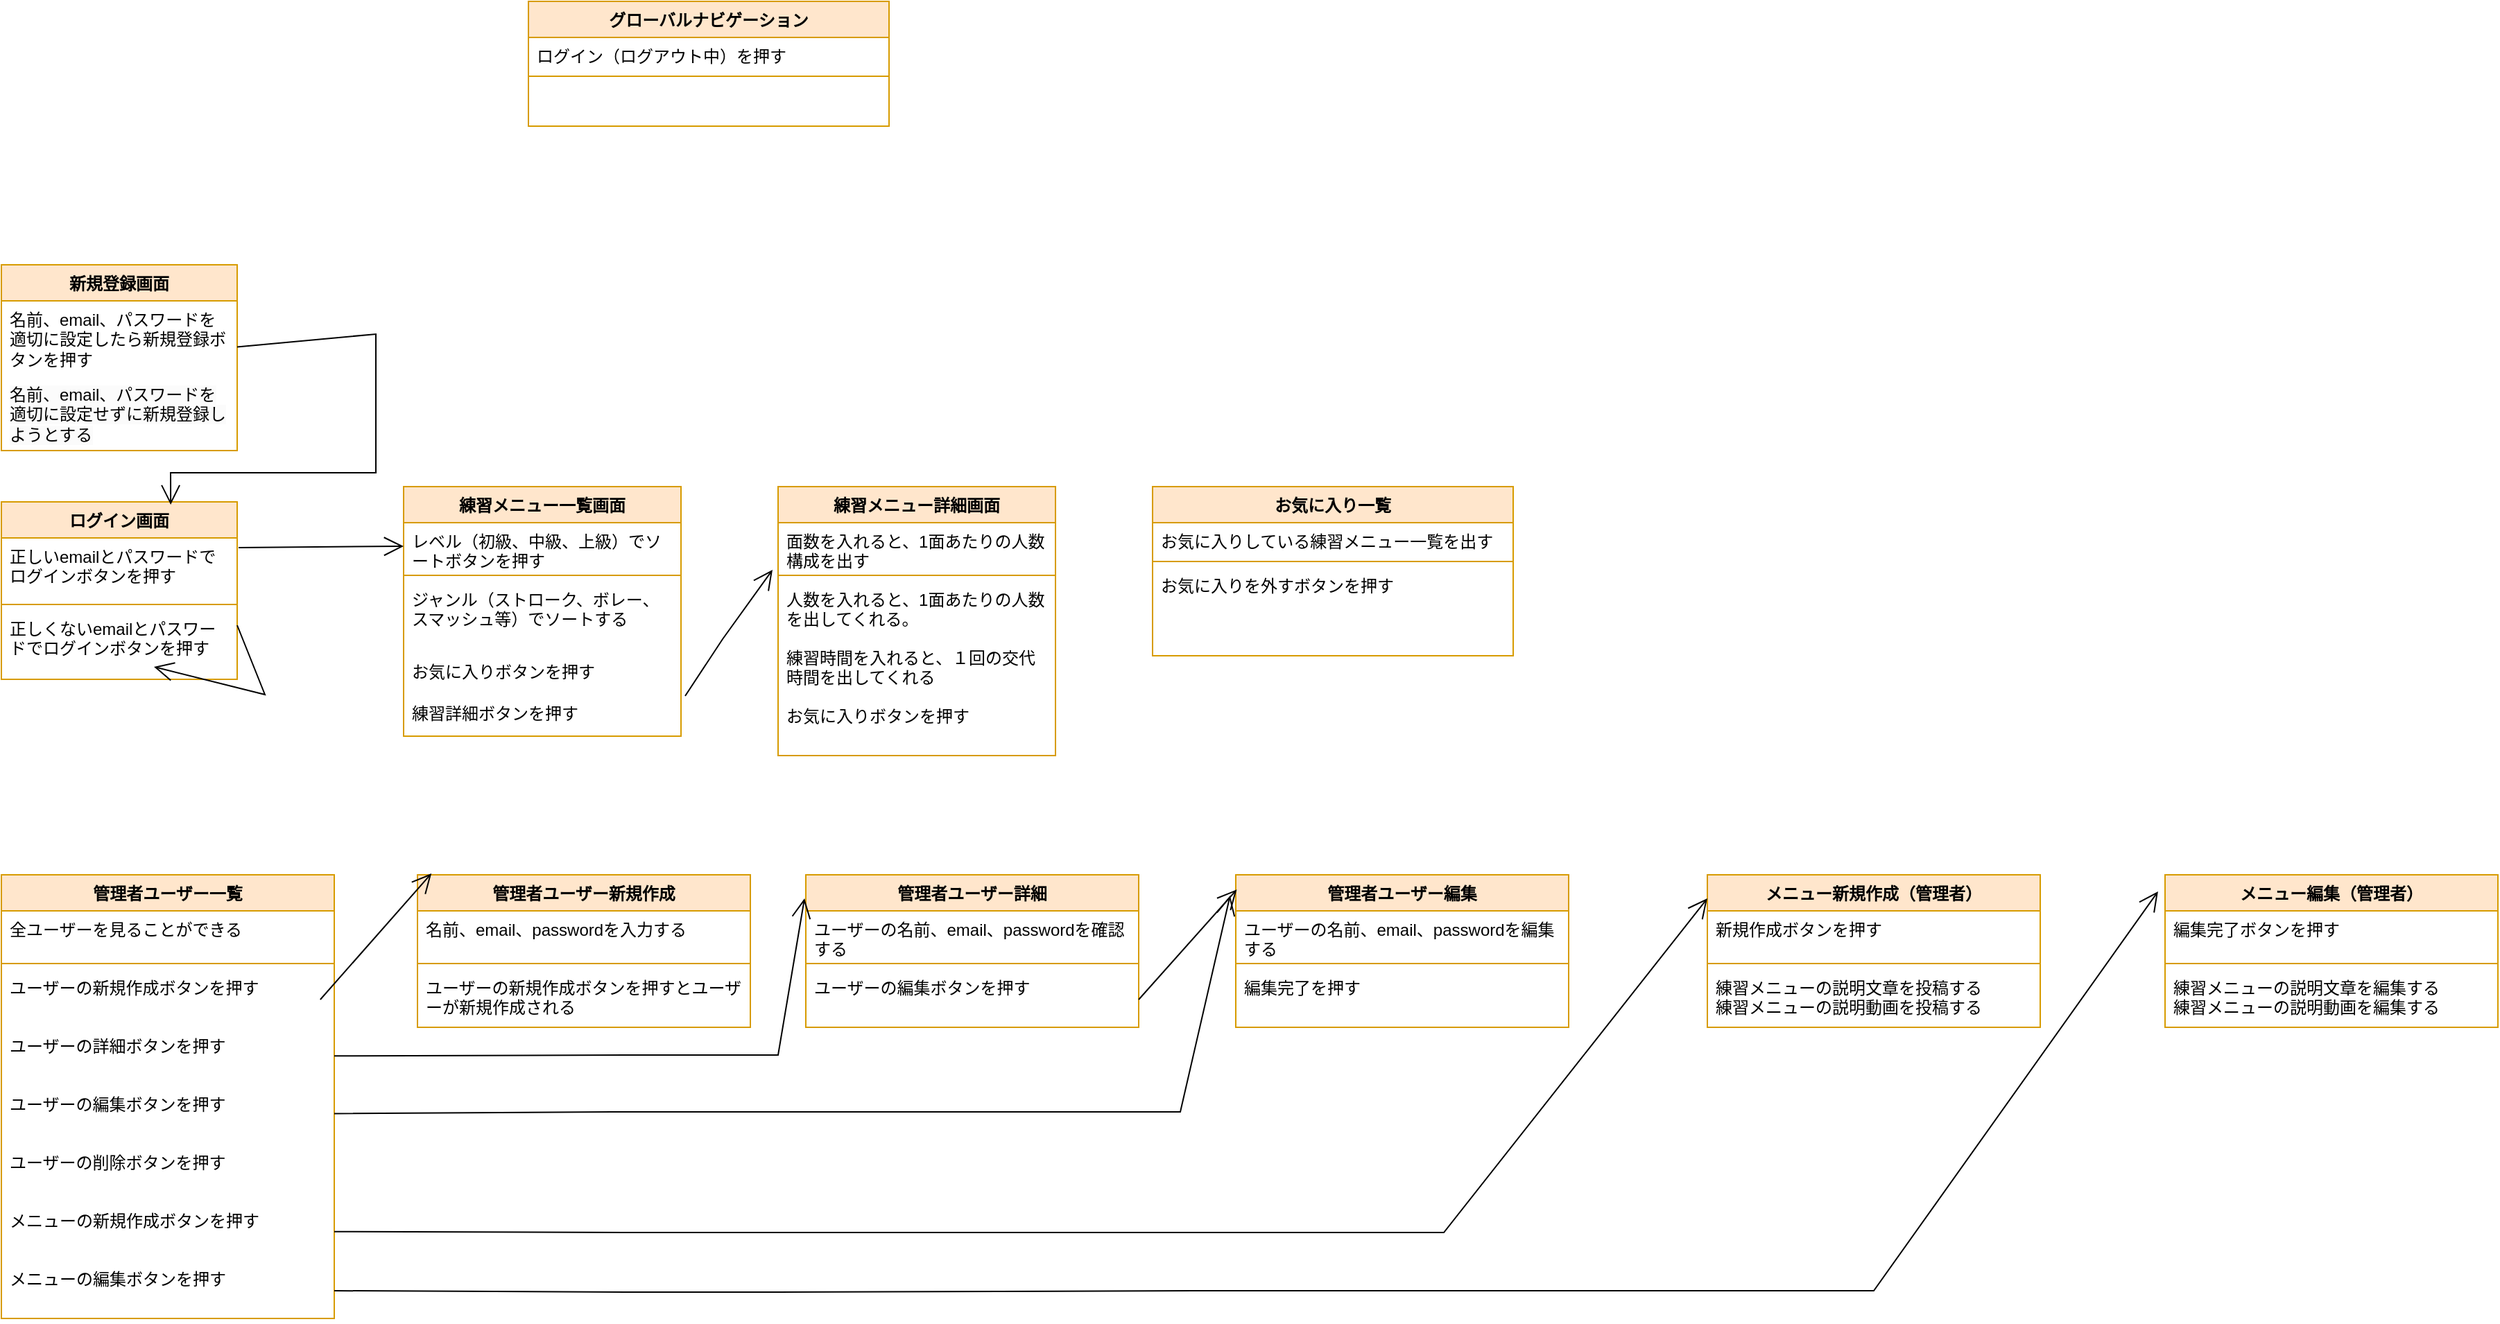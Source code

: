 <mxfile version="21.6.5" type="github">
  <diagram name="ページ1" id="VuVkEa0y3QopqAniwrN9">
    <mxGraphModel dx="1137" dy="1864" grid="1" gridSize="10" guides="1" tooltips="1" connect="1" arrows="1" fold="1" page="1" pageScale="1" pageWidth="827" pageHeight="1169" math="0" shadow="0">
      <root>
        <mxCell id="0" />
        <mxCell id="1" parent="0" />
        <mxCell id="pg62WfbBQ6K9CNjOlaC5-17" value="" style="group" vertex="1" connectable="0" parent="1">
          <mxGeometry x="100" width="760" height="330" as="geometry" />
        </mxCell>
        <mxCell id="pg62WfbBQ6K9CNjOlaC5-10" value="" style="group" vertex="1" connectable="0" parent="pg62WfbBQ6K9CNjOlaC5-17">
          <mxGeometry width="630" height="330" as="geometry" />
        </mxCell>
        <mxCell id="pg62WfbBQ6K9CNjOlaC5-12" value="" style="group" vertex="1" connectable="0" parent="pg62WfbBQ6K9CNjOlaC5-10">
          <mxGeometry width="630" height="330" as="geometry" />
        </mxCell>
        <mxCell id="pg62WfbBQ6K9CNjOlaC5-1" value="新規登録画面" style="swimlane;fontStyle=1;align=center;verticalAlign=top;childLayout=stackLayout;horizontal=1;startSize=26;horizontalStack=0;resizeParent=1;resizeParentMax=0;resizeLast=0;collapsible=1;marginBottom=0;whiteSpace=wrap;html=1;fillColor=#ffe6cc;strokeColor=#d79b00;" vertex="1" parent="pg62WfbBQ6K9CNjOlaC5-12">
          <mxGeometry width="170" height="134" as="geometry" />
        </mxCell>
        <mxCell id="pg62WfbBQ6K9CNjOlaC5-2" value="名前、email、パスワードを適切に設定したら新規登録ボタンを押す" style="text;strokeColor=none;fillColor=none;align=left;verticalAlign=top;spacingLeft=4;spacingRight=4;overflow=hidden;rotatable=0;points=[[0,0.5],[1,0.5]];portConstraint=eastwest;whiteSpace=wrap;html=1;" vertex="1" parent="pg62WfbBQ6K9CNjOlaC5-1">
          <mxGeometry y="26" width="170" height="54" as="geometry" />
        </mxCell>
        <mxCell id="pg62WfbBQ6K9CNjOlaC5-8" value="&lt;span style=&quot;color: rgb(0, 0, 0); font-family: Helvetica; font-size: 12px; font-style: normal; font-variant-ligatures: normal; font-variant-caps: normal; font-weight: 400; letter-spacing: normal; orphans: 2; text-align: left; text-indent: 0px; text-transform: none; widows: 2; word-spacing: 0px; -webkit-text-stroke-width: 0px; background-color: rgb(251, 251, 251); text-decoration-thickness: initial; text-decoration-style: initial; text-decoration-color: initial; float: none; display: inline !important;&quot;&gt;名前、email、パスワードを適切に設定せずに新規登録しようとする&lt;/span&gt;" style="text;strokeColor=none;fillColor=none;align=left;verticalAlign=top;spacingLeft=4;spacingRight=4;overflow=hidden;rotatable=0;points=[[0,0.5],[1,0.5]];portConstraint=eastwest;whiteSpace=wrap;html=1;" vertex="1" parent="pg62WfbBQ6K9CNjOlaC5-1">
          <mxGeometry y="80" width="170" height="54" as="geometry" />
        </mxCell>
        <mxCell id="pg62WfbBQ6K9CNjOlaC5-11" value="" style="group" vertex="1" connectable="0" parent="pg62WfbBQ6K9CNjOlaC5-12">
          <mxGeometry y="50" width="554" height="280" as="geometry" />
        </mxCell>
        <mxCell id="pg62WfbBQ6K9CNjOlaC5-6" value="" style="group" vertex="1" connectable="0" parent="pg62WfbBQ6K9CNjOlaC5-11">
          <mxGeometry y="120" width="554" height="160" as="geometry" />
        </mxCell>
        <mxCell id="PhEayFxIcgq32Ug1jlk4-7" value="練習メニュー一覧画面" style="swimlane;fontStyle=1;align=center;verticalAlign=top;childLayout=stackLayout;horizontal=1;startSize=26;horizontalStack=0;resizeParent=1;resizeParentMax=0;resizeLast=0;collapsible=1;marginBottom=0;whiteSpace=wrap;html=1;fillColor=#ffe6cc;strokeColor=#d79b00;" parent="pg62WfbBQ6K9CNjOlaC5-6" vertex="1">
          <mxGeometry x="290" y="-10" width="200" height="180" as="geometry" />
        </mxCell>
        <mxCell id="PhEayFxIcgq32Ug1jlk4-8" value="レベル（初級、中級、上級）でソートボタンを押す" style="text;strokeColor=none;fillColor=none;align=left;verticalAlign=top;spacingLeft=4;spacingRight=4;overflow=hidden;rotatable=0;points=[[0,0.5],[1,0.5]];portConstraint=eastwest;whiteSpace=wrap;html=1;" parent="PhEayFxIcgq32Ug1jlk4-7" vertex="1">
          <mxGeometry y="26" width="200" height="34" as="geometry" />
        </mxCell>
        <mxCell id="PhEayFxIcgq32Ug1jlk4-9" value="" style="line;strokeWidth=1;fillColor=none;align=left;verticalAlign=middle;spacingTop=-1;spacingLeft=3;spacingRight=3;rotatable=0;labelPosition=right;points=[];portConstraint=eastwest;strokeColor=inherit;" parent="PhEayFxIcgq32Ug1jlk4-7" vertex="1">
          <mxGeometry y="60" width="200" height="8" as="geometry" />
        </mxCell>
        <mxCell id="PhEayFxIcgq32Ug1jlk4-10" value="ジャンル（ストローク、ボレー、スマッシュ等）でソートする" style="text;strokeColor=none;fillColor=none;align=left;verticalAlign=top;spacingLeft=4;spacingRight=4;overflow=hidden;rotatable=0;points=[[0,0.5],[1,0.5]];portConstraint=eastwest;whiteSpace=wrap;html=1;" parent="PhEayFxIcgq32Ug1jlk4-7" vertex="1">
          <mxGeometry y="68" width="200" height="52" as="geometry" />
        </mxCell>
        <mxCell id="pg62WfbBQ6K9CNjOlaC5-63" value="お気に入りボタンを押す" style="text;strokeColor=none;fillColor=none;align=left;verticalAlign=top;spacingLeft=4;spacingRight=4;overflow=hidden;rotatable=0;points=[[0,0.5],[1,0.5]];portConstraint=eastwest;whiteSpace=wrap;html=1;" vertex="1" parent="PhEayFxIcgq32Ug1jlk4-7">
          <mxGeometry y="120" width="200" height="30" as="geometry" />
        </mxCell>
        <mxCell id="pg62WfbBQ6K9CNjOlaC5-65" value="練習詳細ボタンを押す" style="text;strokeColor=none;fillColor=none;align=left;verticalAlign=top;spacingLeft=4;spacingRight=4;overflow=hidden;rotatable=0;points=[[0,0.5],[1,0.5]];portConstraint=eastwest;whiteSpace=wrap;html=1;" vertex="1" parent="PhEayFxIcgq32Ug1jlk4-7">
          <mxGeometry y="150" width="200" height="30" as="geometry" />
        </mxCell>
        <mxCell id="PhEayFxIcgq32Ug1jlk4-6" value="" style="endArrow=open;endFill=1;endSize=12;html=1;rounded=0;exitX=1.006;exitY=0.159;exitDx=0;exitDy=0;exitPerimeter=0;entryX=0;entryY=0.5;entryDx=0;entryDy=0;" parent="pg62WfbBQ6K9CNjOlaC5-6" target="PhEayFxIcgq32Ug1jlk4-8" edge="1" source="PhEayFxIcgq32Ug1jlk4-2">
          <mxGeometry width="160" relative="1" as="geometry">
            <mxPoint x="140" y="40" as="sourcePoint" />
            <mxPoint x="300" y="40" as="targetPoint" />
          </mxGeometry>
        </mxCell>
        <mxCell id="pg62WfbBQ6K9CNjOlaC5-5" value="" style="group" vertex="1" connectable="0" parent="pg62WfbBQ6K9CNjOlaC5-6">
          <mxGeometry y="-10" width="180" height="150" as="geometry" />
        </mxCell>
        <mxCell id="PhEayFxIcgq32Ug1jlk4-1" value="ログイン画面" style="swimlane;fontStyle=1;align=center;verticalAlign=top;childLayout=stackLayout;horizontal=1;startSize=26;horizontalStack=0;resizeParent=1;resizeParentMax=0;resizeLast=0;collapsible=1;marginBottom=0;whiteSpace=wrap;html=1;fillColor=#ffe6cc;strokeColor=#d79b00;" parent="pg62WfbBQ6K9CNjOlaC5-5" vertex="1">
          <mxGeometry y="11" width="170" height="128" as="geometry" />
        </mxCell>
        <mxCell id="PhEayFxIcgq32Ug1jlk4-2" value="正しいemailとパスワードでログインボタンを押す" style="text;strokeColor=none;fillColor=none;align=left;verticalAlign=top;spacingLeft=4;spacingRight=4;overflow=hidden;rotatable=0;points=[[0,0.5],[1,0.5]];portConstraint=eastwest;whiteSpace=wrap;html=1;" parent="PhEayFxIcgq32Ug1jlk4-1" vertex="1">
          <mxGeometry y="26" width="170" height="44" as="geometry" />
        </mxCell>
        <mxCell id="PhEayFxIcgq32Ug1jlk4-3" value="" style="line;strokeWidth=1;fillColor=none;align=left;verticalAlign=middle;spacingTop=-1;spacingLeft=3;spacingRight=3;rotatable=0;labelPosition=right;points=[];portConstraint=eastwest;strokeColor=inherit;" parent="PhEayFxIcgq32Ug1jlk4-1" vertex="1">
          <mxGeometry y="70" width="170" height="8" as="geometry" />
        </mxCell>
        <mxCell id="PhEayFxIcgq32Ug1jlk4-4" value="正しくないemailとパスワードでログインボタンを押す" style="text;strokeColor=none;fillColor=none;align=left;verticalAlign=top;spacingLeft=4;spacingRight=4;overflow=hidden;rotatable=0;points=[[0,0.5],[1,0.5]];portConstraint=eastwest;whiteSpace=wrap;html=1;" parent="PhEayFxIcgq32Ug1jlk4-1" vertex="1">
          <mxGeometry y="78" width="170" height="50" as="geometry" />
        </mxCell>
        <mxCell id="PhEayFxIcgq32Ug1jlk4-5" value="" style="endArrow=open;endFill=1;endSize=12;html=1;rounded=0;" parent="pg62WfbBQ6K9CNjOlaC5-5" edge="1">
          <mxGeometry width="160" relative="1" as="geometry">
            <mxPoint x="170" y="100" as="sourcePoint" />
            <mxPoint x="110" y="130" as="targetPoint" />
            <Array as="points">
              <mxPoint x="190" y="150" />
            </Array>
          </mxGeometry>
        </mxCell>
        <mxCell id="pg62WfbBQ6K9CNjOlaC5-9" value="" style="endArrow=open;endFill=1;endSize=12;html=1;rounded=0;entryX=0.718;entryY=0.016;entryDx=0;entryDy=0;entryPerimeter=0;" edge="1" parent="pg62WfbBQ6K9CNjOlaC5-12" source="pg62WfbBQ6K9CNjOlaC5-1" target="PhEayFxIcgq32Ug1jlk4-1">
          <mxGeometry width="160" relative="1" as="geometry">
            <mxPoint x="170" y="50" as="sourcePoint" />
            <mxPoint x="100" y="170" as="targetPoint" />
            <Array as="points">
              <mxPoint x="270" y="50" />
              <mxPoint x="270" y="150" />
              <mxPoint x="122" y="150" />
            </Array>
          </mxGeometry>
        </mxCell>
        <mxCell id="pg62WfbBQ6K9CNjOlaC5-16" value="" style="endArrow=open;endFill=1;endSize=12;html=1;rounded=0;exitX=1.015;exitY=0.033;exitDx=0;exitDy=0;exitPerimeter=0;entryX=-0.02;entryY=1;entryDx=0;entryDy=0;entryPerimeter=0;" edge="1" parent="pg62WfbBQ6K9CNjOlaC5-17" source="pg62WfbBQ6K9CNjOlaC5-65" target="pg62WfbBQ6K9CNjOlaC5-23">
          <mxGeometry width="160" relative="1" as="geometry">
            <mxPoint x="490" y="210" as="sourcePoint" />
            <mxPoint x="560" y="210" as="targetPoint" />
            <Array as="points">
              <mxPoint x="520" y="270" />
            </Array>
          </mxGeometry>
        </mxCell>
        <mxCell id="pg62WfbBQ6K9CNjOlaC5-22" value="練習メニュー詳細画面" style="swimlane;fontStyle=1;align=center;verticalAlign=top;childLayout=stackLayout;horizontal=1;startSize=26;horizontalStack=0;resizeParent=1;resizeParentMax=0;resizeLast=0;collapsible=1;marginBottom=0;whiteSpace=wrap;html=1;fillColor=#ffe6cc;strokeColor=#d79b00;" vertex="1" parent="pg62WfbBQ6K9CNjOlaC5-17">
          <mxGeometry x="560" y="160" width="200" height="194" as="geometry" />
        </mxCell>
        <mxCell id="pg62WfbBQ6K9CNjOlaC5-23" value="面数を入れると、1面あたりの人数構成を出す" style="text;strokeColor=none;fillColor=none;align=left;verticalAlign=top;spacingLeft=4;spacingRight=4;overflow=hidden;rotatable=0;points=[[0,0.5],[1,0.5]];portConstraint=eastwest;whiteSpace=wrap;html=1;" vertex="1" parent="pg62WfbBQ6K9CNjOlaC5-22">
          <mxGeometry y="26" width="200" height="34" as="geometry" />
        </mxCell>
        <mxCell id="pg62WfbBQ6K9CNjOlaC5-24" value="" style="line;strokeWidth=1;fillColor=none;align=left;verticalAlign=middle;spacingTop=-1;spacingLeft=3;spacingRight=3;rotatable=0;labelPosition=right;points=[];portConstraint=eastwest;strokeColor=inherit;" vertex="1" parent="pg62WfbBQ6K9CNjOlaC5-22">
          <mxGeometry y="60" width="200" height="8" as="geometry" />
        </mxCell>
        <mxCell id="pg62WfbBQ6K9CNjOlaC5-25" value="人数を入れると、1面あたりの人数を出してくれる。" style="text;strokeColor=none;fillColor=none;align=left;verticalAlign=top;spacingLeft=4;spacingRight=4;overflow=hidden;rotatable=0;points=[[0,0.5],[1,0.5]];portConstraint=eastwest;whiteSpace=wrap;html=1;perimeterSpacing=1;" vertex="1" parent="pg62WfbBQ6K9CNjOlaC5-22">
          <mxGeometry y="68" width="200" height="42" as="geometry" />
        </mxCell>
        <mxCell id="pg62WfbBQ6K9CNjOlaC5-35" value="練習時間を入れると、１回の交代時間を出してくれる" style="text;strokeColor=none;fillColor=none;align=left;verticalAlign=top;spacingLeft=4;spacingRight=4;overflow=hidden;rotatable=0;points=[[0,0.5],[1,0.5]];portConstraint=eastwest;whiteSpace=wrap;html=1;" vertex="1" parent="pg62WfbBQ6K9CNjOlaC5-22">
          <mxGeometry y="110" width="200" height="42" as="geometry" />
        </mxCell>
        <mxCell id="pg62WfbBQ6K9CNjOlaC5-64" value="お気に入りボタンを押す" style="text;strokeColor=none;fillColor=none;align=left;verticalAlign=top;spacingLeft=4;spacingRight=4;overflow=hidden;rotatable=0;points=[[0,0.5],[1,0.5]];portConstraint=eastwest;whiteSpace=wrap;html=1;" vertex="1" parent="pg62WfbBQ6K9CNjOlaC5-22">
          <mxGeometry y="152" width="200" height="42" as="geometry" />
        </mxCell>
        <mxCell id="pg62WfbBQ6K9CNjOlaC5-26" value="管理者ユーザー一覧" style="swimlane;fontStyle=1;align=center;verticalAlign=top;childLayout=stackLayout;horizontal=1;startSize=26;horizontalStack=0;resizeParent=1;resizeParentMax=0;resizeLast=0;collapsible=1;marginBottom=0;whiteSpace=wrap;html=1;fillColor=#ffe6cc;strokeColor=#d79b00;" vertex="1" parent="1">
          <mxGeometry x="100" y="440" width="240" height="320" as="geometry" />
        </mxCell>
        <mxCell id="pg62WfbBQ6K9CNjOlaC5-27" value="全ユーザーを見ることができる" style="text;strokeColor=none;fillColor=none;align=left;verticalAlign=top;spacingLeft=4;spacingRight=4;overflow=hidden;rotatable=0;points=[[0,0.5],[1,0.5]];portConstraint=eastwest;whiteSpace=wrap;html=1;" vertex="1" parent="pg62WfbBQ6K9CNjOlaC5-26">
          <mxGeometry y="26" width="240" height="34" as="geometry" />
        </mxCell>
        <mxCell id="pg62WfbBQ6K9CNjOlaC5-28" value="" style="line;strokeWidth=1;fillColor=none;align=left;verticalAlign=middle;spacingTop=-1;spacingLeft=3;spacingRight=3;rotatable=0;labelPosition=right;points=[];portConstraint=eastwest;strokeColor=inherit;" vertex="1" parent="pg62WfbBQ6K9CNjOlaC5-26">
          <mxGeometry y="60" width="240" height="8" as="geometry" />
        </mxCell>
        <mxCell id="pg62WfbBQ6K9CNjOlaC5-29" value="ユーザーの新規作成ボタンを押す" style="text;strokeColor=none;fillColor=none;align=left;verticalAlign=top;spacingLeft=4;spacingRight=4;overflow=hidden;rotatable=0;points=[[0,0.5],[1,0.5]];portConstraint=eastwest;whiteSpace=wrap;html=1;" vertex="1" parent="pg62WfbBQ6K9CNjOlaC5-26">
          <mxGeometry y="68" width="240" height="42" as="geometry" />
        </mxCell>
        <mxCell id="pg62WfbBQ6K9CNjOlaC5-44" value="ユーザーの詳細ボタンを押す" style="text;strokeColor=none;fillColor=none;align=left;verticalAlign=top;spacingLeft=4;spacingRight=4;overflow=hidden;rotatable=0;points=[[0,0.5],[1,0.5]];portConstraint=eastwest;whiteSpace=wrap;html=1;" vertex="1" parent="pg62WfbBQ6K9CNjOlaC5-26">
          <mxGeometry y="110" width="240" height="42" as="geometry" />
        </mxCell>
        <mxCell id="pg62WfbBQ6K9CNjOlaC5-41" value="ユーザーの編集ボタンを押す" style="text;strokeColor=none;fillColor=none;align=left;verticalAlign=top;spacingLeft=4;spacingRight=4;overflow=hidden;rotatable=0;points=[[0,0.5],[1,0.5]];portConstraint=eastwest;whiteSpace=wrap;html=1;" vertex="1" parent="pg62WfbBQ6K9CNjOlaC5-26">
          <mxGeometry y="152" width="240" height="42" as="geometry" />
        </mxCell>
        <mxCell id="pg62WfbBQ6K9CNjOlaC5-42" value="ユーザーの削除ボタンを押す" style="text;strokeColor=none;fillColor=none;align=left;verticalAlign=top;spacingLeft=4;spacingRight=4;overflow=hidden;rotatable=0;points=[[0,0.5],[1,0.5]];portConstraint=eastwest;whiteSpace=wrap;html=1;" vertex="1" parent="pg62WfbBQ6K9CNjOlaC5-26">
          <mxGeometry y="194" width="240" height="42" as="geometry" />
        </mxCell>
        <mxCell id="pg62WfbBQ6K9CNjOlaC5-69" value="メニューの新規作成ボタンを押す" style="text;strokeColor=none;fillColor=none;align=left;verticalAlign=top;spacingLeft=4;spacingRight=4;overflow=hidden;rotatable=0;points=[[0,0.5],[1,0.5]];portConstraint=eastwest;whiteSpace=wrap;html=1;" vertex="1" parent="pg62WfbBQ6K9CNjOlaC5-26">
          <mxGeometry y="236" width="240" height="42" as="geometry" />
        </mxCell>
        <mxCell id="pg62WfbBQ6K9CNjOlaC5-71" value="メニューの編集ボタンを押す" style="text;strokeColor=none;fillColor=none;align=left;verticalAlign=top;spacingLeft=4;spacingRight=4;overflow=hidden;rotatable=0;points=[[0,0.5],[1,0.5]];portConstraint=eastwest;whiteSpace=wrap;html=1;" vertex="1" parent="pg62WfbBQ6K9CNjOlaC5-26">
          <mxGeometry y="278" width="240" height="42" as="geometry" />
        </mxCell>
        <mxCell id="pg62WfbBQ6K9CNjOlaC5-30" value="メニュー新規作成（管理者）" style="swimlane;fontStyle=1;align=center;verticalAlign=top;childLayout=stackLayout;horizontal=1;startSize=26;horizontalStack=0;resizeParent=1;resizeParentMax=0;resizeLast=0;collapsible=1;marginBottom=0;whiteSpace=wrap;html=1;fillColor=#ffe6cc;strokeColor=#d79b00;" vertex="1" parent="1">
          <mxGeometry x="1330" y="440" width="240" height="110" as="geometry" />
        </mxCell>
        <mxCell id="pg62WfbBQ6K9CNjOlaC5-31" value="新規作成ボタンを押す" style="text;strokeColor=none;fillColor=none;align=left;verticalAlign=top;spacingLeft=4;spacingRight=4;overflow=hidden;rotatable=0;points=[[0,0.5],[1,0.5]];portConstraint=eastwest;whiteSpace=wrap;html=1;" vertex="1" parent="pg62WfbBQ6K9CNjOlaC5-30">
          <mxGeometry y="26" width="240" height="34" as="geometry" />
        </mxCell>
        <mxCell id="pg62WfbBQ6K9CNjOlaC5-32" value="" style="line;strokeWidth=1;fillColor=none;align=left;verticalAlign=middle;spacingTop=-1;spacingLeft=3;spacingRight=3;rotatable=0;labelPosition=right;points=[];portConstraint=eastwest;strokeColor=inherit;" vertex="1" parent="pg62WfbBQ6K9CNjOlaC5-30">
          <mxGeometry y="60" width="240" height="8" as="geometry" />
        </mxCell>
        <mxCell id="pg62WfbBQ6K9CNjOlaC5-33" value="練習メニューの説明文章を投稿する&lt;br&gt;練習メニューの説明動画を投稿する" style="text;strokeColor=none;fillColor=none;align=left;verticalAlign=top;spacingLeft=4;spacingRight=4;overflow=hidden;rotatable=0;points=[[0,0.5],[1,0.5]];portConstraint=eastwest;whiteSpace=wrap;html=1;" vertex="1" parent="pg62WfbBQ6K9CNjOlaC5-30">
          <mxGeometry y="68" width="240" height="42" as="geometry" />
        </mxCell>
        <mxCell id="pg62WfbBQ6K9CNjOlaC5-36" value="メニュー編集（管理者）" style="swimlane;fontStyle=1;align=center;verticalAlign=top;childLayout=stackLayout;horizontal=1;startSize=26;horizontalStack=0;resizeParent=1;resizeParentMax=0;resizeLast=0;collapsible=1;marginBottom=0;whiteSpace=wrap;html=1;fillColor=#ffe6cc;strokeColor=#d79b00;" vertex="1" parent="1">
          <mxGeometry x="1660" y="440" width="240" height="110" as="geometry" />
        </mxCell>
        <mxCell id="pg62WfbBQ6K9CNjOlaC5-37" value="編集完了ボタンを押す" style="text;strokeColor=none;fillColor=none;align=left;verticalAlign=top;spacingLeft=4;spacingRight=4;overflow=hidden;rotatable=0;points=[[0,0.5],[1,0.5]];portConstraint=eastwest;whiteSpace=wrap;html=1;" vertex="1" parent="pg62WfbBQ6K9CNjOlaC5-36">
          <mxGeometry y="26" width="240" height="34" as="geometry" />
        </mxCell>
        <mxCell id="pg62WfbBQ6K9CNjOlaC5-38" value="" style="line;strokeWidth=1;fillColor=none;align=left;verticalAlign=middle;spacingTop=-1;spacingLeft=3;spacingRight=3;rotatable=0;labelPosition=right;points=[];portConstraint=eastwest;strokeColor=inherit;" vertex="1" parent="pg62WfbBQ6K9CNjOlaC5-36">
          <mxGeometry y="60" width="240" height="8" as="geometry" />
        </mxCell>
        <mxCell id="pg62WfbBQ6K9CNjOlaC5-39" value="練習メニューの説明文章を編集する&lt;br&gt;練習メニューの説明動画を編集する" style="text;strokeColor=none;fillColor=none;align=left;verticalAlign=top;spacingLeft=4;spacingRight=4;overflow=hidden;rotatable=0;points=[[0,0.5],[1,0.5]];portConstraint=eastwest;whiteSpace=wrap;html=1;" vertex="1" parent="pg62WfbBQ6K9CNjOlaC5-36">
          <mxGeometry y="68" width="240" height="42" as="geometry" />
        </mxCell>
        <mxCell id="pg62WfbBQ6K9CNjOlaC5-47" value="管理者ユーザー新規作成" style="swimlane;fontStyle=1;align=center;verticalAlign=top;childLayout=stackLayout;horizontal=1;startSize=26;horizontalStack=0;resizeParent=1;resizeParentMax=0;resizeLast=0;collapsible=1;marginBottom=0;whiteSpace=wrap;html=1;fillColor=#ffe6cc;strokeColor=#d79b00;" vertex="1" parent="1">
          <mxGeometry x="400" y="440" width="240" height="110" as="geometry" />
        </mxCell>
        <mxCell id="pg62WfbBQ6K9CNjOlaC5-48" value="名前、email、passwordを入力する" style="text;strokeColor=none;fillColor=none;align=left;verticalAlign=top;spacingLeft=4;spacingRight=4;overflow=hidden;rotatable=0;points=[[0,0.5],[1,0.5]];portConstraint=eastwest;whiteSpace=wrap;html=1;" vertex="1" parent="pg62WfbBQ6K9CNjOlaC5-47">
          <mxGeometry y="26" width="240" height="34" as="geometry" />
        </mxCell>
        <mxCell id="pg62WfbBQ6K9CNjOlaC5-49" value="" style="line;strokeWidth=1;fillColor=none;align=left;verticalAlign=middle;spacingTop=-1;spacingLeft=3;spacingRight=3;rotatable=0;labelPosition=right;points=[];portConstraint=eastwest;strokeColor=inherit;" vertex="1" parent="pg62WfbBQ6K9CNjOlaC5-47">
          <mxGeometry y="60" width="240" height="8" as="geometry" />
        </mxCell>
        <mxCell id="pg62WfbBQ6K9CNjOlaC5-50" value="ユーザーの新規作成ボタンを押すとユーザーが新規作成される" style="text;strokeColor=none;fillColor=none;align=left;verticalAlign=top;spacingLeft=4;spacingRight=4;overflow=hidden;rotatable=0;points=[[0,0.5],[1,0.5]];portConstraint=eastwest;whiteSpace=wrap;html=1;" vertex="1" parent="pg62WfbBQ6K9CNjOlaC5-47">
          <mxGeometry y="68" width="240" height="42" as="geometry" />
        </mxCell>
        <mxCell id="pg62WfbBQ6K9CNjOlaC5-54" value="管理者ユーザー詳細" style="swimlane;fontStyle=1;align=center;verticalAlign=top;childLayout=stackLayout;horizontal=1;startSize=26;horizontalStack=0;resizeParent=1;resizeParentMax=0;resizeLast=0;collapsible=1;marginBottom=0;whiteSpace=wrap;html=1;fillColor=#ffe6cc;strokeColor=#d79b00;" vertex="1" parent="1">
          <mxGeometry x="680" y="440" width="240" height="110" as="geometry" />
        </mxCell>
        <mxCell id="pg62WfbBQ6K9CNjOlaC5-55" value="ユーザーの名前、email、passwordを確認する" style="text;strokeColor=none;fillColor=none;align=left;verticalAlign=top;spacingLeft=4;spacingRight=4;overflow=hidden;rotatable=0;points=[[0,0.5],[1,0.5]];portConstraint=eastwest;whiteSpace=wrap;html=1;" vertex="1" parent="pg62WfbBQ6K9CNjOlaC5-54">
          <mxGeometry y="26" width="240" height="34" as="geometry" />
        </mxCell>
        <mxCell id="pg62WfbBQ6K9CNjOlaC5-56" value="" style="line;strokeWidth=1;fillColor=none;align=left;verticalAlign=middle;spacingTop=-1;spacingLeft=3;spacingRight=3;rotatable=0;labelPosition=right;points=[];portConstraint=eastwest;strokeColor=inherit;" vertex="1" parent="pg62WfbBQ6K9CNjOlaC5-54">
          <mxGeometry y="60" width="240" height="8" as="geometry" />
        </mxCell>
        <mxCell id="pg62WfbBQ6K9CNjOlaC5-57" value="ユーザーの編集ボタンを押す" style="text;strokeColor=none;fillColor=none;align=left;verticalAlign=top;spacingLeft=4;spacingRight=4;overflow=hidden;rotatable=0;points=[[0,0.5],[1,0.5]];portConstraint=eastwest;whiteSpace=wrap;html=1;" vertex="1" parent="pg62WfbBQ6K9CNjOlaC5-54">
          <mxGeometry y="68" width="240" height="42" as="geometry" />
        </mxCell>
        <mxCell id="pg62WfbBQ6K9CNjOlaC5-58" value="お気に入り一覧" style="swimlane;fontStyle=1;align=center;verticalAlign=top;childLayout=stackLayout;horizontal=1;startSize=26;horizontalStack=0;resizeParent=1;resizeParentMax=0;resizeLast=0;collapsible=1;marginBottom=0;whiteSpace=wrap;html=1;fillColor=#ffe6cc;strokeColor=#d79b00;" vertex="1" parent="1">
          <mxGeometry x="930" y="160" width="260" height="122" as="geometry" />
        </mxCell>
        <mxCell id="pg62WfbBQ6K9CNjOlaC5-59" value="お気に入りしている練習メニュー一覧を出す" style="text;strokeColor=none;fillColor=none;align=left;verticalAlign=top;spacingLeft=4;spacingRight=4;overflow=hidden;rotatable=0;points=[[0,0.5],[1,0.5]];portConstraint=eastwest;whiteSpace=wrap;html=1;" vertex="1" parent="pg62WfbBQ6K9CNjOlaC5-58">
          <mxGeometry y="26" width="260" height="24" as="geometry" />
        </mxCell>
        <mxCell id="pg62WfbBQ6K9CNjOlaC5-60" value="" style="line;strokeWidth=1;fillColor=none;align=left;verticalAlign=middle;spacingTop=-1;spacingLeft=3;spacingRight=3;rotatable=0;labelPosition=right;points=[];portConstraint=eastwest;strokeColor=inherit;" vertex="1" parent="pg62WfbBQ6K9CNjOlaC5-58">
          <mxGeometry y="50" width="260" height="8" as="geometry" />
        </mxCell>
        <mxCell id="pg62WfbBQ6K9CNjOlaC5-61" value="お気に入りを外すボタンを押す" style="text;strokeColor=none;fillColor=none;align=left;verticalAlign=top;spacingLeft=4;spacingRight=4;overflow=hidden;rotatable=0;points=[[0,0.5],[1,0.5]];portConstraint=eastwest;whiteSpace=wrap;html=1;" vertex="1" parent="pg62WfbBQ6K9CNjOlaC5-58">
          <mxGeometry y="58" width="260" height="32" as="geometry" />
        </mxCell>
        <mxCell id="pg62WfbBQ6K9CNjOlaC5-62" style="text;strokeColor=none;fillColor=none;align=left;verticalAlign=top;spacingLeft=4;spacingRight=4;overflow=hidden;rotatable=0;points=[[0,0.5],[1,0.5]];portConstraint=eastwest;whiteSpace=wrap;html=1;" vertex="1" parent="pg62WfbBQ6K9CNjOlaC5-58">
          <mxGeometry y="90" width="260" height="32" as="geometry" />
        </mxCell>
        <mxCell id="pg62WfbBQ6K9CNjOlaC5-67" value="" style="endArrow=open;endFill=1;endSize=12;html=1;rounded=0;entryX=0.042;entryY=-0.009;entryDx=0;entryDy=0;entryPerimeter=0;exitX=0.958;exitY=0.524;exitDx=0;exitDy=0;exitPerimeter=0;" edge="1" parent="1" source="pg62WfbBQ6K9CNjOlaC5-29" target="pg62WfbBQ6K9CNjOlaC5-47">
          <mxGeometry width="160" relative="1" as="geometry">
            <mxPoint x="310" y="528.5" as="sourcePoint" />
            <mxPoint x="470" y="528.5" as="targetPoint" />
          </mxGeometry>
        </mxCell>
        <mxCell id="pg62WfbBQ6K9CNjOlaC5-68" value="" style="endArrow=open;endFill=1;endSize=12;html=1;rounded=0;entryX=-0.004;entryY=0.155;entryDx=0;entryDy=0;entryPerimeter=0;" edge="1" parent="1" source="pg62WfbBQ6K9CNjOlaC5-44" target="pg62WfbBQ6K9CNjOlaC5-54">
          <mxGeometry width="160" relative="1" as="geometry">
            <mxPoint x="310" y="585" as="sourcePoint" />
            <mxPoint x="390" y="494" as="targetPoint" />
            <Array as="points">
              <mxPoint x="550" y="570" />
              <mxPoint x="660" y="570" />
            </Array>
          </mxGeometry>
        </mxCell>
        <mxCell id="pg62WfbBQ6K9CNjOlaC5-70" value="" style="endArrow=open;endFill=1;endSize=12;html=1;rounded=0;entryX=0;entryY=0.155;entryDx=0;entryDy=0;entryPerimeter=0;" edge="1" parent="1" source="pg62WfbBQ6K9CNjOlaC5-69" target="pg62WfbBQ6K9CNjOlaC5-30">
          <mxGeometry width="160" relative="1" as="geometry">
            <mxPoint x="340" y="699" as="sourcePoint" />
            <mxPoint x="679" y="585" as="targetPoint" />
            <Array as="points">
              <mxPoint x="550" y="698" />
              <mxPoint x="660" y="698" />
              <mxPoint x="960" y="698" />
              <mxPoint x="1140" y="698" />
            </Array>
          </mxGeometry>
        </mxCell>
        <mxCell id="pg62WfbBQ6K9CNjOlaC5-72" value="" style="endArrow=open;endFill=1;endSize=12;html=1;rounded=0;entryX=-0.021;entryY=0.109;entryDx=0;entryDy=0;entryPerimeter=0;" edge="1" parent="1" target="pg62WfbBQ6K9CNjOlaC5-36">
          <mxGeometry width="160" relative="1" as="geometry">
            <mxPoint x="340" y="740" as="sourcePoint" />
            <mxPoint x="980" y="500" as="targetPoint" />
            <Array as="points">
              <mxPoint x="550" y="741" />
              <mxPoint x="660" y="741" />
              <mxPoint x="960" y="740" />
              <mxPoint x="1240" y="740" />
              <mxPoint x="1450" y="740" />
            </Array>
          </mxGeometry>
        </mxCell>
        <mxCell id="pg62WfbBQ6K9CNjOlaC5-104" value="" style="endArrow=open;endFill=1;endSize=12;html=1;rounded=0;entryX=-0.017;entryY=0.136;entryDx=0;entryDy=0;entryPerimeter=0;" edge="1" parent="1" source="pg62WfbBQ6K9CNjOlaC5-41" target="pg62WfbBQ6K9CNjOlaC5-105">
          <mxGeometry width="160" relative="1" as="geometry">
            <mxPoint x="340" y="610" as="sourcePoint" />
            <mxPoint x="1240" y="370" as="targetPoint" />
            <Array as="points">
              <mxPoint x="540" y="611" />
              <mxPoint x="650" y="611" />
              <mxPoint x="950" y="611" />
            </Array>
          </mxGeometry>
        </mxCell>
        <mxCell id="pg62WfbBQ6K9CNjOlaC5-105" value="管理者ユーザー編集" style="swimlane;fontStyle=1;align=center;verticalAlign=top;childLayout=stackLayout;horizontal=1;startSize=26;horizontalStack=0;resizeParent=1;resizeParentMax=0;resizeLast=0;collapsible=1;marginBottom=0;whiteSpace=wrap;html=1;fillColor=#ffe6cc;strokeColor=#d79b00;" vertex="1" parent="1">
          <mxGeometry x="990" y="440" width="240" height="110" as="geometry" />
        </mxCell>
        <mxCell id="pg62WfbBQ6K9CNjOlaC5-106" value="ユーザーの名前、email、passwordを編集する" style="text;strokeColor=none;fillColor=none;align=left;verticalAlign=top;spacingLeft=4;spacingRight=4;overflow=hidden;rotatable=0;points=[[0,0.5],[1,0.5]];portConstraint=eastwest;whiteSpace=wrap;html=1;" vertex="1" parent="pg62WfbBQ6K9CNjOlaC5-105">
          <mxGeometry y="26" width="240" height="34" as="geometry" />
        </mxCell>
        <mxCell id="pg62WfbBQ6K9CNjOlaC5-107" value="" style="line;strokeWidth=1;fillColor=none;align=left;verticalAlign=middle;spacingTop=-1;spacingLeft=3;spacingRight=3;rotatable=0;labelPosition=right;points=[];portConstraint=eastwest;strokeColor=inherit;" vertex="1" parent="pg62WfbBQ6K9CNjOlaC5-105">
          <mxGeometry y="60" width="240" height="8" as="geometry" />
        </mxCell>
        <mxCell id="pg62WfbBQ6K9CNjOlaC5-108" value="編集完了を押す" style="text;strokeColor=none;fillColor=none;align=left;verticalAlign=top;spacingLeft=4;spacingRight=4;overflow=hidden;rotatable=0;points=[[0,0.5],[1,0.5]];portConstraint=eastwest;whiteSpace=wrap;html=1;" vertex="1" parent="pg62WfbBQ6K9CNjOlaC5-105">
          <mxGeometry y="68" width="240" height="42" as="geometry" />
        </mxCell>
        <mxCell id="pg62WfbBQ6K9CNjOlaC5-112" value="" style="endArrow=open;endFill=1;endSize=12;html=1;rounded=0;entryX=0.003;entryY=0.097;entryDx=0;entryDy=0;entryPerimeter=0;" edge="1" parent="1" target="pg62WfbBQ6K9CNjOlaC5-105">
          <mxGeometry width="160" relative="1" as="geometry">
            <mxPoint x="920" y="530" as="sourcePoint" />
            <mxPoint x="1080" y="530" as="targetPoint" />
          </mxGeometry>
        </mxCell>
        <mxCell id="pg62WfbBQ6K9CNjOlaC5-117" value="グローバルナビゲーション" style="swimlane;fontStyle=1;align=center;verticalAlign=top;childLayout=stackLayout;horizontal=1;startSize=26;horizontalStack=0;resizeParent=1;resizeParentMax=0;resizeLast=0;collapsible=1;marginBottom=0;whiteSpace=wrap;html=1;fillColor=#ffe6cc;strokeColor=#d79b00;" vertex="1" parent="1">
          <mxGeometry x="480" y="-190" width="260" height="90" as="geometry" />
        </mxCell>
        <mxCell id="pg62WfbBQ6K9CNjOlaC5-118" value="ログイン（ログアウト中）を押す" style="text;strokeColor=none;fillColor=none;align=left;verticalAlign=top;spacingLeft=4;spacingRight=4;overflow=hidden;rotatable=0;points=[[0,0.5],[1,0.5]];portConstraint=eastwest;whiteSpace=wrap;html=1;" vertex="1" parent="pg62WfbBQ6K9CNjOlaC5-117">
          <mxGeometry y="26" width="260" height="24" as="geometry" />
        </mxCell>
        <mxCell id="pg62WfbBQ6K9CNjOlaC5-119" value="" style="line;strokeWidth=1;fillColor=none;align=left;verticalAlign=middle;spacingTop=-1;spacingLeft=3;spacingRight=3;rotatable=0;labelPosition=right;points=[];portConstraint=eastwest;strokeColor=inherit;" vertex="1" parent="pg62WfbBQ6K9CNjOlaC5-117">
          <mxGeometry y="50" width="260" height="8" as="geometry" />
        </mxCell>
        <mxCell id="pg62WfbBQ6K9CNjOlaC5-121" style="text;strokeColor=none;fillColor=none;align=left;verticalAlign=top;spacingLeft=4;spacingRight=4;overflow=hidden;rotatable=0;points=[[0,0.5],[1,0.5]];portConstraint=eastwest;whiteSpace=wrap;html=1;" vertex="1" parent="pg62WfbBQ6K9CNjOlaC5-117">
          <mxGeometry y="58" width="260" height="32" as="geometry" />
        </mxCell>
      </root>
    </mxGraphModel>
  </diagram>
</mxfile>
